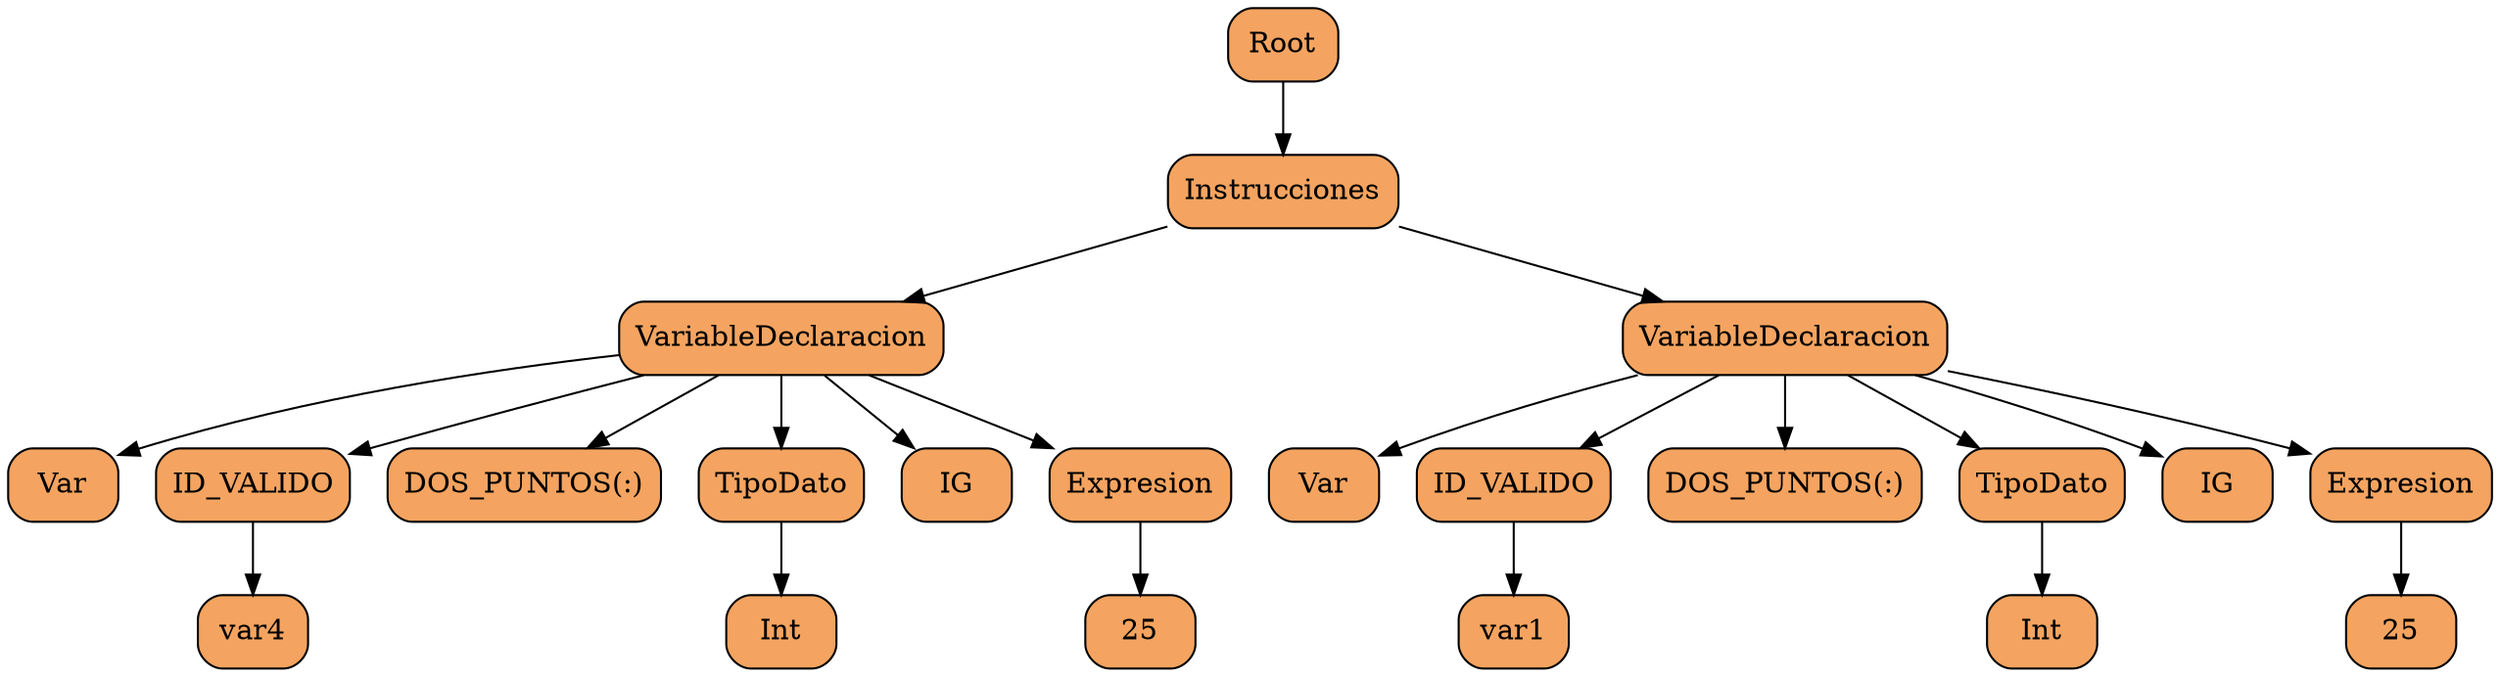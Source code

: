 digraph CST {
19[label="Var" , shape=box, style="filled,rounded", fillcolor="#F4A460"];
17[label="var4" , shape=box, style="filled,rounded", fillcolor="#F4A460"];
18[label="ID_VALIDO" , shape=box, style="filled,rounded", fillcolor="#F4A460"];
18->17;
16[label="DOS_PUNTOS(:)" , shape=box, style="filled,rounded", fillcolor="#F4A460"];
14[label="Int" , shape=box, style="filled,rounded", fillcolor="#F4A460"];
15[label="TipoDato" , shape=box, style="filled,rounded", fillcolor="#F4A460"];
15->14;
13[label="IG" , shape=box, style="filled,rounded", fillcolor="#F4A460"];
11[label="25" , shape=box, style="filled,rounded", fillcolor="#F4A460"];
12[label="Expresion" , shape=box, style="filled,rounded", fillcolor="#F4A460"];
12->11;
20[label="VariableDeclaracion" , shape=box, style="filled,rounded", fillcolor="#F4A460"];
20->19;
20->18;
20->16;
20->15;
20->13;
20->12;
9[label="Var" , shape=box, style="filled,rounded", fillcolor="#F4A460"];
7[label="var1" , shape=box, style="filled,rounded", fillcolor="#F4A460"];
8[label="ID_VALIDO" , shape=box, style="filled,rounded", fillcolor="#F4A460"];
8->7;
6[label="DOS_PUNTOS(:)" , shape=box, style="filled,rounded", fillcolor="#F4A460"];
4[label="Int" , shape=box, style="filled,rounded", fillcolor="#F4A460"];
5[label="TipoDato" , shape=box, style="filled,rounded", fillcolor="#F4A460"];
5->4;
3[label="IG" , shape=box, style="filled,rounded", fillcolor="#F4A460"];
1[label="25" , shape=box, style="filled,rounded", fillcolor="#F4A460"];
2[label="Expresion" , shape=box, style="filled,rounded", fillcolor="#F4A460"];
2->1;
10[label="VariableDeclaracion" , shape=box, style="filled,rounded", fillcolor="#F4A460"];
10->9;
10->8;
10->6;
10->5;
10->3;
10->2;
21[label="Instrucciones" , shape=box, style="filled,rounded", fillcolor="#F4A460"];
21->20;
21->10;
22[label="Root" , shape=box, style="filled,rounded", fillcolor="#F4A460"];
22->21;
}
